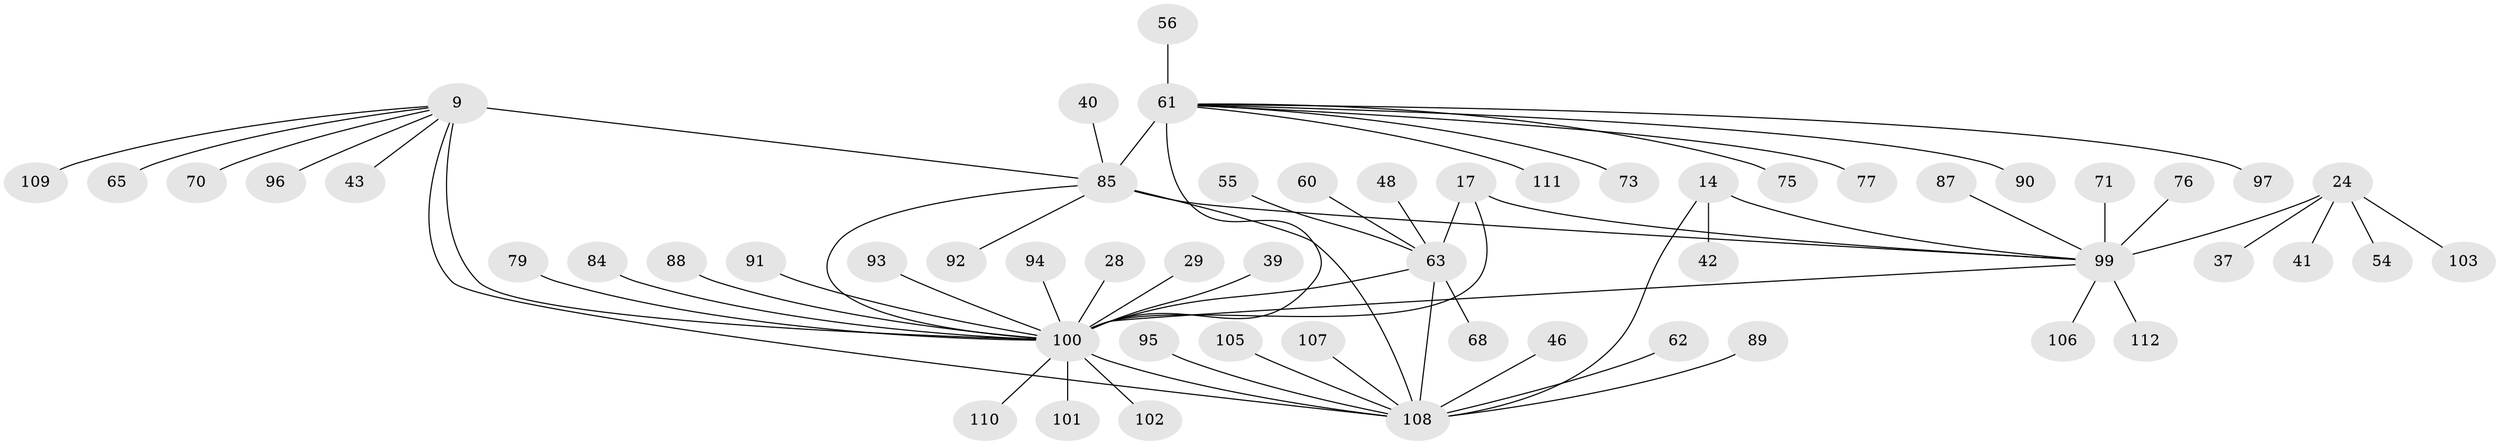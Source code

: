 // original degree distribution, {6: 0.017857142857142856, 7: 0.03571428571428571, 12: 0.008928571428571428, 8: 0.026785714285714284, 10: 0.026785714285714284, 9: 0.05357142857142857, 5: 0.03571428571428571, 4: 0.026785714285714284, 14: 0.008928571428571428, 1: 0.5357142857142857, 2: 0.1875, 3: 0.03571428571428571}
// Generated by graph-tools (version 1.1) at 2025/55/03/09/25 04:55:27]
// undirected, 56 vertices, 64 edges
graph export_dot {
graph [start="1"]
  node [color=gray90,style=filled];
  9 [super="+7"];
  14 [super="+13"];
  17 [super="+16"];
  24 [super="+23"];
  28;
  29;
  37;
  39;
  40;
  41;
  42;
  43;
  46;
  48;
  54 [super="+27"];
  55;
  56;
  60;
  61 [super="+4+26+31+44"];
  62;
  63 [super="+50+20"];
  65;
  68 [super="+45"];
  70;
  71;
  73 [super="+30"];
  75;
  76;
  77;
  79;
  84;
  85 [super="+53+5"];
  87;
  88;
  89;
  90;
  91;
  92;
  93 [super="+59"];
  94 [super="+81"];
  95;
  96 [super="+57"];
  97;
  99 [super="+64+86"];
  100 [super="+78+80+83+67"];
  101 [super="+82"];
  102 [super="+69+98"];
  103;
  105 [super="+36+38"];
  106;
  107;
  108 [super="+104+12+66"];
  109;
  110;
  111;
  112 [super="+47"];
  9 -- 70;
  9 -- 109;
  9 -- 65;
  9 -- 43;
  9 -- 85;
  9 -- 96;
  9 -- 108;
  9 -- 100 [weight=7];
  14 -- 42;
  14 -- 108 [weight=6];
  14 -- 99;
  17 -- 100 [weight=2];
  17 -- 63 [weight=4];
  17 -- 99;
  24 -- 37;
  24 -- 41;
  24 -- 103;
  24 -- 54;
  24 -- 99 [weight=6];
  28 -- 100;
  29 -- 100;
  39 -- 100;
  40 -- 85;
  46 -- 108;
  48 -- 63;
  55 -- 63;
  56 -- 61;
  60 -- 63;
  61 -- 100 [weight=2];
  61 -- 97;
  61 -- 73;
  61 -- 75;
  61 -- 77;
  61 -- 111;
  61 -- 85 [weight=7];
  61 -- 90;
  62 -- 108;
  63 -- 100 [weight=3];
  63 -- 68;
  63 -- 108 [weight=2];
  71 -- 99;
  76 -- 99;
  79 -- 100;
  84 -- 100;
  85 -- 92;
  85 -- 108 [weight=3];
  85 -- 100;
  85 -- 99;
  87 -- 99;
  88 -- 100;
  89 -- 108;
  91 -- 100;
  93 -- 100;
  94 -- 100;
  95 -- 108;
  99 -- 100 [weight=3];
  99 -- 106;
  99 -- 112;
  100 -- 108 [weight=3];
  100 -- 101;
  100 -- 102;
  100 -- 110;
  105 -- 108;
  107 -- 108;
}
